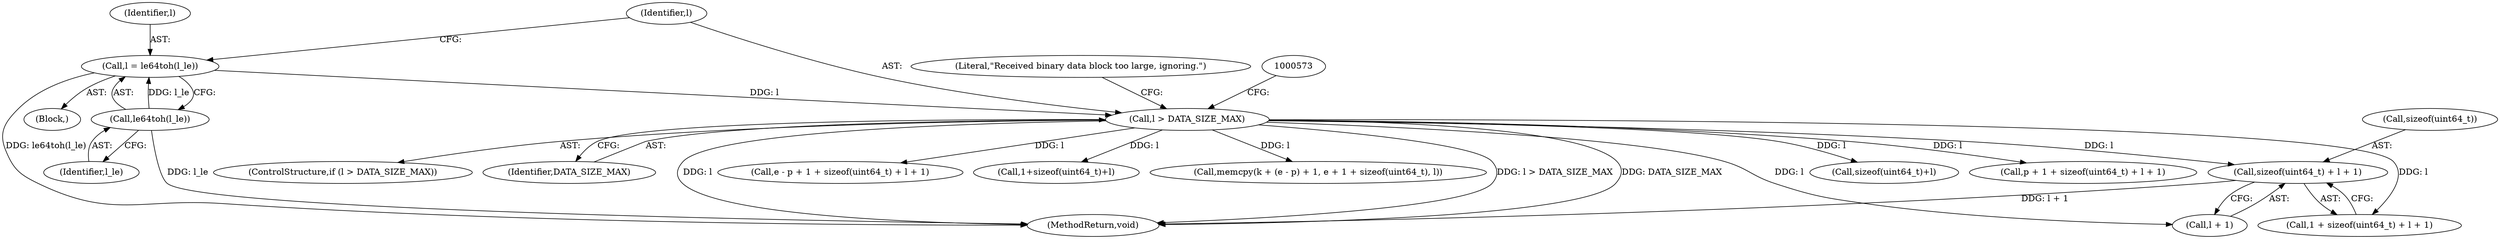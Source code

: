 digraph "0_systemd_505b6a61c22d5565e9308045c7b9bf79f7d0517e@API" {
"1000581" [label="(Call,sizeof(uint64_t) + l + 1)"];
"1000562" [label="(Call,l > DATA_SIZE_MAX)"];
"1000557" [label="(Call,l = le64toh(l_le))"];
"1000559" [label="(Call,le64toh(l_le))"];
"1000592" [label="(Call,sizeof(uint64_t)+l)"];
"1000579" [label="(Call,1 + sizeof(uint64_t) + l + 1)"];
"1000581" [label="(Call,sizeof(uint64_t) + l + 1)"];
"1000558" [label="(Identifier,l)"];
"1000577" [label="(Call,p + 1 + sizeof(uint64_t) + l + 1)"];
"1000559" [label="(Call,le64toh(l_le))"];
"1000561" [label="(ControlStructure,if (l > DATA_SIZE_MAX))"];
"1000520" [label="(Block,)"];
"1000562" [label="(Call,l > DATA_SIZE_MAX)"];
"1000584" [label="(Call,l + 1)"];
"1000560" [label="(Identifier,l_le)"];
"1000575" [label="(Call,e - p + 1 + sizeof(uint64_t) + l + 1)"];
"1000563" [label="(Identifier,l)"];
"1000590" [label="(Call,1+sizeof(uint64_t)+l)"];
"1000557" [label="(Call,l = le64toh(l_le))"];
"1000614" [label="(Call,memcpy(k + (e - p) + 1, e + 1 + sizeof(uint64_t), l))"];
"1000564" [label="(Identifier,DATA_SIZE_MAX)"];
"1000567" [label="(Literal,\"Received binary data block too large, ignoring.\")"];
"1000796" [label="(MethodReturn,void)"];
"1000582" [label="(Call,sizeof(uint64_t))"];
"1000581" -> "1000579"  [label="AST: "];
"1000581" -> "1000584"  [label="CFG: "];
"1000582" -> "1000581"  [label="AST: "];
"1000584" -> "1000581"  [label="AST: "];
"1000579" -> "1000581"  [label="CFG: "];
"1000581" -> "1000796"  [label="DDG: l + 1"];
"1000562" -> "1000581"  [label="DDG: l"];
"1000562" -> "1000561"  [label="AST: "];
"1000562" -> "1000564"  [label="CFG: "];
"1000563" -> "1000562"  [label="AST: "];
"1000564" -> "1000562"  [label="AST: "];
"1000567" -> "1000562"  [label="CFG: "];
"1000573" -> "1000562"  [label="CFG: "];
"1000562" -> "1000796"  [label="DDG: l"];
"1000562" -> "1000796"  [label="DDG: l > DATA_SIZE_MAX"];
"1000562" -> "1000796"  [label="DDG: DATA_SIZE_MAX"];
"1000557" -> "1000562"  [label="DDG: l"];
"1000562" -> "1000575"  [label="DDG: l"];
"1000562" -> "1000577"  [label="DDG: l"];
"1000562" -> "1000579"  [label="DDG: l"];
"1000562" -> "1000584"  [label="DDG: l"];
"1000562" -> "1000590"  [label="DDG: l"];
"1000562" -> "1000592"  [label="DDG: l"];
"1000562" -> "1000614"  [label="DDG: l"];
"1000557" -> "1000520"  [label="AST: "];
"1000557" -> "1000559"  [label="CFG: "];
"1000558" -> "1000557"  [label="AST: "];
"1000559" -> "1000557"  [label="AST: "];
"1000563" -> "1000557"  [label="CFG: "];
"1000557" -> "1000796"  [label="DDG: le64toh(l_le)"];
"1000559" -> "1000557"  [label="DDG: l_le"];
"1000559" -> "1000560"  [label="CFG: "];
"1000560" -> "1000559"  [label="AST: "];
"1000559" -> "1000796"  [label="DDG: l_le"];
}
